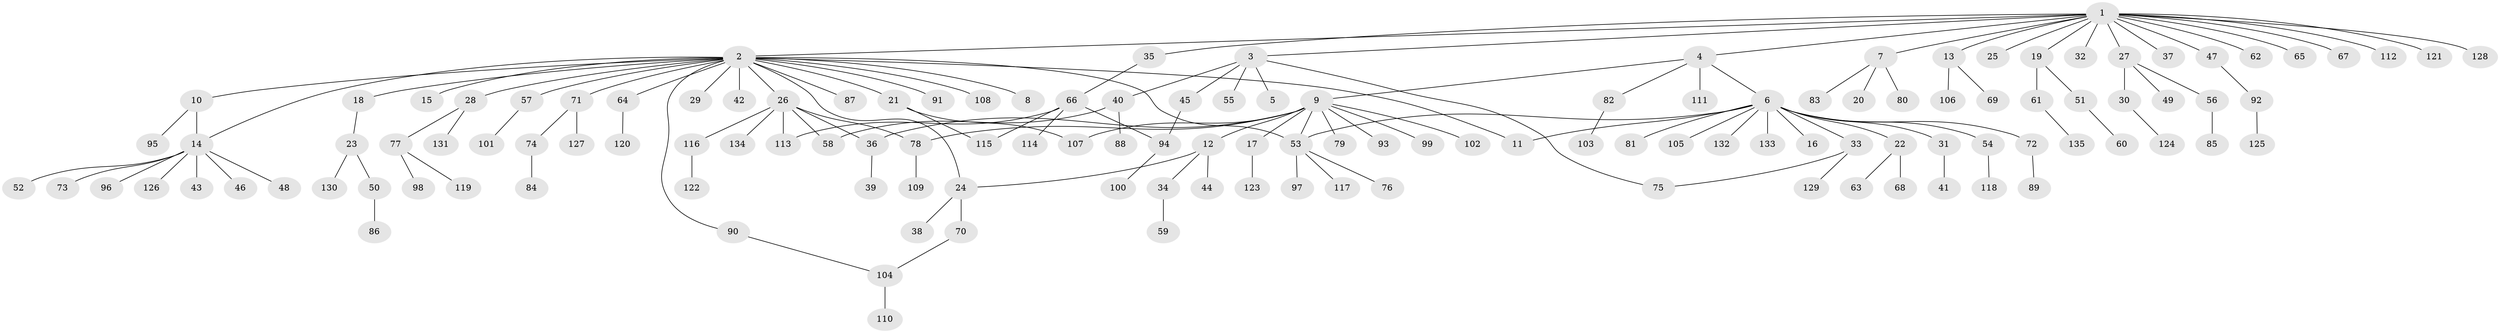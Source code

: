 // Generated by graph-tools (version 1.1) at 2025/35/03/09/25 02:35:39]
// undirected, 135 vertices, 148 edges
graph export_dot {
graph [start="1"]
  node [color=gray90,style=filled];
  1;
  2;
  3;
  4;
  5;
  6;
  7;
  8;
  9;
  10;
  11;
  12;
  13;
  14;
  15;
  16;
  17;
  18;
  19;
  20;
  21;
  22;
  23;
  24;
  25;
  26;
  27;
  28;
  29;
  30;
  31;
  32;
  33;
  34;
  35;
  36;
  37;
  38;
  39;
  40;
  41;
  42;
  43;
  44;
  45;
  46;
  47;
  48;
  49;
  50;
  51;
  52;
  53;
  54;
  55;
  56;
  57;
  58;
  59;
  60;
  61;
  62;
  63;
  64;
  65;
  66;
  67;
  68;
  69;
  70;
  71;
  72;
  73;
  74;
  75;
  76;
  77;
  78;
  79;
  80;
  81;
  82;
  83;
  84;
  85;
  86;
  87;
  88;
  89;
  90;
  91;
  92;
  93;
  94;
  95;
  96;
  97;
  98;
  99;
  100;
  101;
  102;
  103;
  104;
  105;
  106;
  107;
  108;
  109;
  110;
  111;
  112;
  113;
  114;
  115;
  116;
  117;
  118;
  119;
  120;
  121;
  122;
  123;
  124;
  125;
  126;
  127;
  128;
  129;
  130;
  131;
  132;
  133;
  134;
  135;
  1 -- 2;
  1 -- 3;
  1 -- 4;
  1 -- 7;
  1 -- 13;
  1 -- 19;
  1 -- 25;
  1 -- 27;
  1 -- 32;
  1 -- 35;
  1 -- 37;
  1 -- 47;
  1 -- 62;
  1 -- 65;
  1 -- 67;
  1 -- 112;
  1 -- 121;
  1 -- 128;
  2 -- 8;
  2 -- 10;
  2 -- 11;
  2 -- 14;
  2 -- 15;
  2 -- 18;
  2 -- 21;
  2 -- 24;
  2 -- 26;
  2 -- 28;
  2 -- 29;
  2 -- 42;
  2 -- 53;
  2 -- 57;
  2 -- 64;
  2 -- 71;
  2 -- 87;
  2 -- 90;
  2 -- 91;
  2 -- 108;
  3 -- 5;
  3 -- 40;
  3 -- 45;
  3 -- 55;
  3 -- 75;
  4 -- 6;
  4 -- 9;
  4 -- 82;
  4 -- 111;
  6 -- 11;
  6 -- 16;
  6 -- 22;
  6 -- 31;
  6 -- 33;
  6 -- 53;
  6 -- 54;
  6 -- 72;
  6 -- 81;
  6 -- 105;
  6 -- 132;
  6 -- 133;
  7 -- 20;
  7 -- 80;
  7 -- 83;
  9 -- 12;
  9 -- 17;
  9 -- 36;
  9 -- 53;
  9 -- 78;
  9 -- 79;
  9 -- 93;
  9 -- 99;
  9 -- 102;
  9 -- 107;
  10 -- 14;
  10 -- 95;
  12 -- 24;
  12 -- 34;
  12 -- 44;
  13 -- 69;
  13 -- 106;
  14 -- 43;
  14 -- 46;
  14 -- 48;
  14 -- 52;
  14 -- 73;
  14 -- 96;
  14 -- 126;
  17 -- 123;
  18 -- 23;
  19 -- 51;
  19 -- 61;
  21 -- 107;
  21 -- 115;
  22 -- 63;
  22 -- 68;
  23 -- 50;
  23 -- 130;
  24 -- 38;
  24 -- 70;
  26 -- 36;
  26 -- 58;
  26 -- 78;
  26 -- 113;
  26 -- 116;
  26 -- 134;
  27 -- 30;
  27 -- 49;
  27 -- 56;
  28 -- 77;
  28 -- 131;
  30 -- 124;
  31 -- 41;
  33 -- 75;
  33 -- 129;
  34 -- 59;
  35 -- 66;
  36 -- 39;
  40 -- 58;
  40 -- 88;
  45 -- 94;
  47 -- 92;
  50 -- 86;
  51 -- 60;
  53 -- 76;
  53 -- 97;
  53 -- 117;
  54 -- 118;
  56 -- 85;
  57 -- 101;
  61 -- 135;
  64 -- 120;
  66 -- 94;
  66 -- 113;
  66 -- 114;
  66 -- 115;
  70 -- 104;
  71 -- 74;
  71 -- 127;
  72 -- 89;
  74 -- 84;
  77 -- 98;
  77 -- 119;
  78 -- 109;
  82 -- 103;
  90 -- 104;
  92 -- 125;
  94 -- 100;
  104 -- 110;
  116 -- 122;
}
